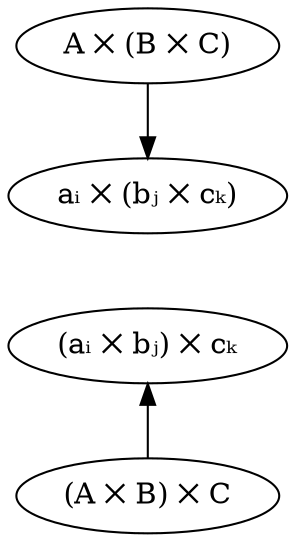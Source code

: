 digraph {
    LeftAssoc[label="A ✕ (B ✕ C)"]
    Aand[label="aᵢ ✕ (bⱼ ✕ cₖ)" class="value"]

    LeftAssoc -> Aand

    RightAssoc[label="(A ✕ B) ✕ C"]
    andC[label="(aᵢ ✕ bⱼ) ✕ cₖ" class="value"]

    andC -> RightAssoc[dir=back]

    Aand -> andC[style=invis]
    andC -> Aand[style=invis]
}
